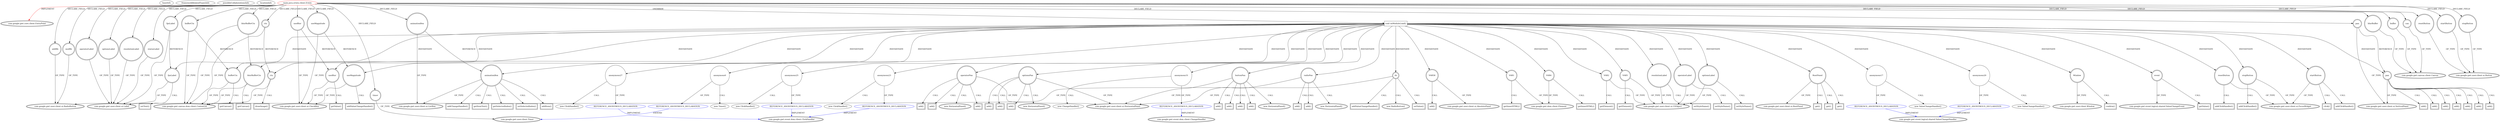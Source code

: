 digraph {
baseInfo[graphId=388,category="extension_graph",isAnonymous=false,possibleRelation=true]
frameworkRelatedTypesInfo[0="com.google.gwt.core.client.EntryPoint"]
possibleCollaborationsInfo[0="388~OVERRIDING_METHOD_DECLARATION-INSTANTIATION-~com.google.gwt.core.client.EntryPoint ~com.google.gwt.event.logical.shared.ValueChangeHandler ~false~true",1="388~OVERRIDING_METHOD_DECLARATION-INSTANTIATION-~com.google.gwt.core.client.EntryPoint ~com.google.gwt.event.dom.client.ClickHandler ~false~true",2="388~OVERRIDING_METHOD_DECLARATION-INSTANTIATION-~com.google.gwt.core.client.EntryPoint ~com.google.gwt.event.dom.client.ChangeHandler ~false~true",3="388~OVERRIDING_METHOD_DECLARATION-INSTANTIATION-~com.google.gwt.core.client.EntryPoint ~com.google.gwt.user.client.Timer ~false~true"]
locationInfo[projectName="Tok-Erwin",filePath="/Tok-Erwin/Erwin-master/src/main/java/erwin/client/Erwin.java",contextSignature="Erwin",graphId="388"]
0[label="main.java.erwin.client.Erwin",vertexType="ROOT_CLIENT_CLASS_DECLARATION",isFrameworkType=false,color=red]
1[label="com.google.gwt.core.client.EntryPoint",vertexType="FRAMEWORK_INTERFACE_TYPE",isFrameworkType=true,peripheries=2]
2[label="addRb",vertexType="FIELD_DECLARATION",isFrameworkType=true,peripheries=2,shape=circle]
3[label="com.google.gwt.user.client.ui.RadioButton",vertexType="FRAMEWORK_CLASS_TYPE",isFrameworkType=true,peripheries=2]
4[label="animationBox",vertexType="FIELD_DECLARATION",isFrameworkType=true,peripheries=2,shape=circle]
5[label="com.google.gwt.user.client.ui.ListBox",vertexType="FRAMEWORK_CLASS_TYPE",isFrameworkType=true,peripheries=2]
6[label="blurBuffer",vertexType="FIELD_DECLARATION",isFrameworkType=true,peripheries=2,shape=circle]
7[label="com.google.gwt.canvas.client.Canvas",vertexType="FRAMEWORK_CLASS_TYPE",isFrameworkType=true,peripheries=2]
8[label="blurBufferCtx",vertexType="FIELD_DECLARATION",isFrameworkType=true,peripheries=2,shape=circle]
9[label="com.google.gwt.canvas.dom.client.Context2d",vertexType="FRAMEWORK_CLASS_TYPE",isFrameworkType=true,peripheries=2]
10[label="buffer",vertexType="FIELD_DECLARATION",isFrameworkType=true,peripheries=2,shape=circle]
12[label="bufferCtx",vertexType="FIELD_DECLARATION",isFrameworkType=true,peripheries=2,shape=circle]
14[label="can",vertexType="FIELD_DECLARATION",isFrameworkType=true,peripheries=2,shape=circle]
16[label="ctx",vertexType="FIELD_DECLARATION",isFrameworkType=true,peripheries=2,shape=circle]
18[label="fpsLabel",vertexType="FIELD_DECLARATION",isFrameworkType=true,peripheries=2,shape=circle]
19[label="com.google.gwt.user.client.ui.Label",vertexType="FRAMEWORK_CLASS_TYPE",isFrameworkType=true,peripheries=2]
20[label="mulRb",vertexType="FIELD_DECLARATION",isFrameworkType=true,peripheries=2,shape=circle]
22[label="operatorLabel",vertexType="FIELD_DECLARATION",isFrameworkType=true,peripheries=2,shape=circle]
24[label="optionsLabel",vertexType="FIELD_DECLARATION",isFrameworkType=true,peripheries=2,shape=circle]
26[label="pan",vertexType="FIELD_DECLARATION",isFrameworkType=true,peripheries=2,shape=circle]
27[label="com.google.gwt.user.client.ui.VerticalPanel",vertexType="FRAMEWORK_CLASS_TYPE",isFrameworkType=true,peripheries=2]
28[label="resetButton",vertexType="FIELD_DECLARATION",isFrameworkType=true,peripheries=2,shape=circle]
29[label="com.google.gwt.user.client.ui.Button",vertexType="FRAMEWORK_CLASS_TYPE",isFrameworkType=true,peripheries=2]
30[label="resolutionLabel",vertexType="FIELD_DECLARATION",isFrameworkType=true,peripheries=2,shape=circle]
32[label="startButton",vertexType="FIELD_DECLARATION",isFrameworkType=true,peripheries=2,shape=circle]
34[label="statusLabel",vertexType="FIELD_DECLARATION",isFrameworkType=true,peripheries=2,shape=circle]
36[label="stopButton",vertexType="FIELD_DECLARATION",isFrameworkType=true,peripheries=2,shape=circle]
38[label="timer",vertexType="FIELD_DECLARATION",isFrameworkType=true,peripheries=2,shape=circle]
39[label="com.google.gwt.user.client.Timer",vertexType="FRAMEWORK_CLASS_TYPE",isFrameworkType=true,peripheries=2]
40[label="useBlur",vertexType="FIELD_DECLARATION",isFrameworkType=true,peripheries=2,shape=circle]
41[label="com.google.gwt.user.client.ui.CheckBox",vertexType="FRAMEWORK_CLASS_TYPE",isFrameworkType=true,peripheries=2]
42[label="useMagnitude",vertexType="FIELD_DECLARATION",isFrameworkType=true,peripheries=2,shape=circle]
44[label="void onModuleLoad()",vertexType="OVERRIDING_METHOD_DECLARATION",isFrameworkType=false,shape=box]
46[label="anonymous0",vertexType="VARIABLE_EXPRESION",isFrameworkType=false,shape=circle]
47[label="REFERENCE_ANONYMOUS_DECLARATION",vertexType="REFERENCE_ANONYMOUS_DECLARATION",isFrameworkType=false,color=blue]
45[label="new Timer()",vertexType="CONSTRUCTOR_CALL",isFrameworkType=false]
49[label="VAR1",vertexType="VARIABLE_EXPRESION",isFrameworkType=true,peripheries=2,shape=circle]
51[label="com.google.gwt.dom.client.Element",vertexType="FRAMEWORK_CLASS_TYPE",isFrameworkType=true,peripheries=2]
50[label="getInnerHTML()",vertexType="INSIDE_CALL",isFrameworkType=true,peripheries=2,shape=box]
52[label="VAR2",vertexType="VARIABLE_EXPRESION",isFrameworkType=true,peripheries=2,shape=circle]
54[label="com.google.gwt.user.client.ui.UIObject",vertexType="FRAMEWORK_CLASS_TYPE",isFrameworkType=true,peripheries=2]
53[label="getElement()",vertexType="INSIDE_CALL",isFrameworkType=true,peripheries=2,shape=box]
55[label="RootPanel",vertexType="VARIABLE_EXPRESION",isFrameworkType=true,peripheries=2,shape=circle]
57[label="com.google.gwt.user.client.ui.RootPanel",vertexType="FRAMEWORK_CLASS_TYPE",isFrameworkType=true,peripheries=2]
56[label="get()",vertexType="INSIDE_CALL",isFrameworkType=true,peripheries=2,shape=box]
58[label="VAR4",vertexType="VARIABLE_EXPRESION",isFrameworkType=true,peripheries=2,shape=circle]
59[label="getInnerHTML()",vertexType="INSIDE_CALL",isFrameworkType=true,peripheries=2,shape=box]
61[label="VAR5",vertexType="VARIABLE_EXPRESION",isFrameworkType=true,peripheries=2,shape=circle]
62[label="getElement()",vertexType="INSIDE_CALL",isFrameworkType=true,peripheries=2,shape=box]
65[label="get()",vertexType="INSIDE_CALL",isFrameworkType=true,peripheries=2,shape=box]
66[label="fpsLabel",vertexType="VARIABLE_EXPRESION",isFrameworkType=true,peripheries=2,shape=circle]
67[label="setText()",vertexType="INSIDE_CALL",isFrameworkType=true,peripheries=2,shape=box]
69[label="animationBox",vertexType="VARIABLE_EXPRESION",isFrameworkType=true,peripheries=2,shape=circle]
70[label="getItemText()",vertexType="INSIDE_CALL",isFrameworkType=true,peripheries=2,shape=box]
73[label="getSelectedIndex()",vertexType="INSIDE_CALL",isFrameworkType=true,peripheries=2,shape=box]
74[label="ctx",vertexType="VARIABLE_EXPRESION",isFrameworkType=true,peripheries=2,shape=circle]
75[label="drawImage()",vertexType="INSIDE_CALL",isFrameworkType=true,peripheries=2,shape=box]
77[label="useBlur",vertexType="VARIABLE_EXPRESION",isFrameworkType=true,peripheries=2,shape=circle]
78[label="getValue()",vertexType="INSIDE_CALL",isFrameworkType=true,peripheries=2,shape=box]
80[label="blurBufferCtx",vertexType="VARIABLE_EXPRESION",isFrameworkType=true,peripheries=2,shape=circle]
81[label="getCanvas()",vertexType="INSIDE_CALL",isFrameworkType=true,peripheries=2,shape=box]
83[label="bufferCtx",vertexType="VARIABLE_EXPRESION",isFrameworkType=true,peripheries=2,shape=circle]
84[label="getCanvas()",vertexType="INSIDE_CALL",isFrameworkType=true,peripheries=2,shape=box]
87[label="rb",vertexType="VARIABLE_EXPRESION",isFrameworkType=true,peripheries=2,shape=circle]
86[label="new RadioButton()",vertexType="CONSTRUCTOR_CALL",isFrameworkType=true,peripheries=2]
90[label="setValue()",vertexType="INSIDE_CALL",isFrameworkType=true,peripheries=2,shape=box]
92[label="addValueChangeHandler()",vertexType="INSIDE_CALL",isFrameworkType=true,peripheries=2,shape=box]
94[label="anonymous17",vertexType="VARIABLE_EXPRESION",isFrameworkType=false,shape=circle]
95[label="REFERENCE_ANONYMOUS_DECLARATION",vertexType="REFERENCE_ANONYMOUS_DECLARATION",isFrameworkType=false,color=blue]
96[label="com.google.gwt.event.logical.shared.ValueChangeHandler",vertexType="FRAMEWORK_INTERFACE_TYPE",isFrameworkType=true,peripheries=2]
93[label="new ValueChangeHandler()",vertexType="CONSTRUCTOR_CALL",isFrameworkType=false]
97[label="Window",vertexType="VARIABLE_EXPRESION",isFrameworkType=true,peripheries=2,shape=circle]
99[label="com.google.gwt.user.client.Window",vertexType="FRAMEWORK_CLASS_TYPE",isFrameworkType=true,peripheries=2]
98[label="confirm()",vertexType="INSIDE_CALL",isFrameworkType=true,peripheries=2,shape=box]
100[label="useMagnitude",vertexType="VARIABLE_EXPRESION",isFrameworkType=true,peripheries=2,shape=circle]
101[label="addValueChangeHandler()",vertexType="INSIDE_CALL",isFrameworkType=true,peripheries=2,shape=box]
104[label="anonymous20",vertexType="VARIABLE_EXPRESION",isFrameworkType=false,shape=circle]
105[label="REFERENCE_ANONYMOUS_DECLARATION",vertexType="REFERENCE_ANONYMOUS_DECLARATION",isFrameworkType=false,color=blue]
103[label="new ValueChangeHandler()",vertexType="CONSTRUCTOR_CALL",isFrameworkType=false]
107[label="event",vertexType="VARIABLE_EXPRESION",isFrameworkType=true,peripheries=2,shape=circle]
109[label="com.google.gwt.event.logical.shared.ValueChangeEvent",vertexType="FRAMEWORK_CLASS_TYPE",isFrameworkType=true,peripheries=2]
108[label="getValue()",vertexType="INSIDE_CALL",isFrameworkType=true,peripheries=2,shape=box]
110[label="startButton",vertexType="VARIABLE_EXPRESION",isFrameworkType=true,peripheries=2,shape=circle]
112[label="com.google.gwt.user.client.ui.FocusWidget",vertexType="FRAMEWORK_CLASS_TYPE",isFrameworkType=true,peripheries=2]
111[label="addClickHandler()",vertexType="INSIDE_CALL",isFrameworkType=true,peripheries=2,shape=box]
114[label="anonymous23",vertexType="VARIABLE_EXPRESION",isFrameworkType=false,shape=circle]
115[label="REFERENCE_ANONYMOUS_DECLARATION",vertexType="REFERENCE_ANONYMOUS_DECLARATION",isFrameworkType=false,color=blue]
116[label="com.google.gwt.event.dom.client.ClickHandler",vertexType="FRAMEWORK_INTERFACE_TYPE",isFrameworkType=true,peripheries=2]
113[label="new ClickHandler()",vertexType="CONSTRUCTOR_CALL",isFrameworkType=false]
117[label="stopButton",vertexType="VARIABLE_EXPRESION",isFrameworkType=true,peripheries=2,shape=circle]
118[label="addClickHandler()",vertexType="INSIDE_CALL",isFrameworkType=true,peripheries=2,shape=box]
121[label="anonymous25",vertexType="VARIABLE_EXPRESION",isFrameworkType=false,shape=circle]
122[label="REFERENCE_ANONYMOUS_DECLARATION",vertexType="REFERENCE_ANONYMOUS_DECLARATION",isFrameworkType=false,color=blue]
120[label="new ClickHandler()",vertexType="CONSTRUCTOR_CALL",isFrameworkType=false]
124[label="resetButton",vertexType="VARIABLE_EXPRESION",isFrameworkType=true,peripheries=2,shape=circle]
125[label="addClickHandler()",vertexType="INSIDE_CALL",isFrameworkType=true,peripheries=2,shape=box]
128[label="anonymous27",vertexType="VARIABLE_EXPRESION",isFrameworkType=false,shape=circle]
129[label="REFERENCE_ANONYMOUS_DECLARATION",vertexType="REFERENCE_ANONYMOUS_DECLARATION",isFrameworkType=false,color=blue]
127[label="new ClickHandler()",vertexType="CONSTRUCTOR_CALL",isFrameworkType=false]
132[label="setSelectedIndex()",vertexType="INSIDE_CALL",isFrameworkType=true,peripheries=2,shape=box]
134[label="addItem()",vertexType="INSIDE_CALL",isFrameworkType=true,peripheries=2,shape=box]
136[label="addChangeHandler()",vertexType="INSIDE_CALL",isFrameworkType=true,peripheries=2,shape=box]
138[label="anonymous31",vertexType="VARIABLE_EXPRESION",isFrameworkType=false,shape=circle]
139[label="REFERENCE_ANONYMOUS_DECLARATION",vertexType="REFERENCE_ANONYMOUS_DECLARATION",isFrameworkType=false,color=blue]
140[label="com.google.gwt.event.dom.client.ChangeHandler",vertexType="FRAMEWORK_INTERFACE_TYPE",isFrameworkType=true,peripheries=2]
137[label="new ChangeHandler()",vertexType="CONSTRUCTOR_CALL",isFrameworkType=false]
142[label="radioPan",vertexType="VARIABLE_EXPRESION",isFrameworkType=true,peripheries=2,shape=circle]
143[label="com.google.gwt.user.client.ui.HorizontalPanel",vertexType="FRAMEWORK_CLASS_TYPE",isFrameworkType=true,peripheries=2]
141[label="new HorizontalPanel()",vertexType="CONSTRUCTOR_CALL",isFrameworkType=true,peripheries=2]
144[label="resolutionLabel",vertexType="VARIABLE_EXPRESION",isFrameworkType=true,peripheries=2,shape=circle]
145[label="setStyleName()",vertexType="INSIDE_CALL",isFrameworkType=true,peripheries=2,shape=box]
148[label="add()",vertexType="INSIDE_CALL",isFrameworkType=true,peripheries=2,shape=box]
150[label="add()",vertexType="INSIDE_CALL",isFrameworkType=true,peripheries=2,shape=box]
152[label="operatorPan",vertexType="VARIABLE_EXPRESION",isFrameworkType=true,peripheries=2,shape=circle]
151[label="new HorizontalPanel()",vertexType="CONSTRUCTOR_CALL",isFrameworkType=true,peripheries=2]
154[label="operatorLabel",vertexType="VARIABLE_EXPRESION",isFrameworkType=true,peripheries=2,shape=circle]
155[label="setStyleName()",vertexType="INSIDE_CALL",isFrameworkType=true,peripheries=2,shape=box]
158[label="add()",vertexType="INSIDE_CALL",isFrameworkType=true,peripheries=2,shape=box]
160[label="add()",vertexType="INSIDE_CALL",isFrameworkType=true,peripheries=2,shape=box]
162[label="add()",vertexType="INSIDE_CALL",isFrameworkType=true,peripheries=2,shape=box]
164[label="optionsPan",vertexType="VARIABLE_EXPRESION",isFrameworkType=true,peripheries=2,shape=circle]
163[label="new HorizontalPanel()",vertexType="CONSTRUCTOR_CALL",isFrameworkType=true,peripheries=2]
166[label="optionsLabel",vertexType="VARIABLE_EXPRESION",isFrameworkType=true,peripheries=2,shape=circle]
167[label="setStyleName()",vertexType="INSIDE_CALL",isFrameworkType=true,peripheries=2,shape=box]
170[label="add()",vertexType="INSIDE_CALL",isFrameworkType=true,peripheries=2,shape=box]
172[label="add()",vertexType="INSIDE_CALL",isFrameworkType=true,peripheries=2,shape=box]
174[label="add()",vertexType="INSIDE_CALL",isFrameworkType=true,peripheries=2,shape=box]
176[label="buttonPan",vertexType="VARIABLE_EXPRESION",isFrameworkType=true,peripheries=2,shape=circle]
175[label="new HorizontalPanel()",vertexType="CONSTRUCTOR_CALL",isFrameworkType=true,peripheries=2]
179[label="add()",vertexType="INSIDE_CALL",isFrameworkType=true,peripheries=2,shape=box]
181[label="add()",vertexType="INSIDE_CALL",isFrameworkType=true,peripheries=2,shape=box]
183[label="add()",vertexType="INSIDE_CALL",isFrameworkType=true,peripheries=2,shape=box]
185[label="add()",vertexType="INSIDE_CALL",isFrameworkType=true,peripheries=2,shape=box]
186[label="pan",vertexType="VARIABLE_EXPRESION",isFrameworkType=true,peripheries=2,shape=circle]
187[label="add()",vertexType="INSIDE_CALL",isFrameworkType=true,peripheries=2,shape=box]
190[label="add()",vertexType="INSIDE_CALL",isFrameworkType=true,peripheries=2,shape=box]
192[label="add()",vertexType="INSIDE_CALL",isFrameworkType=true,peripheries=2,shape=box]
194[label="add()",vertexType="INSIDE_CALL",isFrameworkType=true,peripheries=2,shape=box]
196[label="add()",vertexType="INSIDE_CALL",isFrameworkType=true,peripheries=2,shape=box]
198[label="add()",vertexType="INSIDE_CALL",isFrameworkType=true,peripheries=2,shape=box]
200[label="add()",vertexType="INSIDE_CALL",isFrameworkType=true,peripheries=2,shape=box]
201[label="VAR58",vertexType="VARIABLE_EXPRESION",isFrameworkType=true,peripheries=2,shape=circle]
203[label="com.google.gwt.user.client.ui.AbsolutePanel",vertexType="FRAMEWORK_CLASS_TYPE",isFrameworkType=true,peripheries=2]
202[label="add()",vertexType="INSIDE_CALL",isFrameworkType=true,peripheries=2,shape=box]
205[label="get()",vertexType="INSIDE_CALL",isFrameworkType=true,peripheries=2,shape=box]
207[label="click()",vertexType="INSIDE_CALL",isFrameworkType=true,peripheries=2,shape=box]
0->1[label="IMPLEMENT",color=red]
0->2[label="DECLARE_FIELD"]
2->3[label="OF_TYPE"]
0->4[label="DECLARE_FIELD"]
4->5[label="OF_TYPE"]
0->6[label="DECLARE_FIELD"]
6->7[label="OF_TYPE"]
0->8[label="DECLARE_FIELD"]
8->9[label="OF_TYPE"]
0->10[label="DECLARE_FIELD"]
10->7[label="OF_TYPE"]
0->12[label="DECLARE_FIELD"]
12->9[label="OF_TYPE"]
0->14[label="DECLARE_FIELD"]
14->7[label="OF_TYPE"]
0->16[label="DECLARE_FIELD"]
16->9[label="OF_TYPE"]
0->18[label="DECLARE_FIELD"]
18->19[label="OF_TYPE"]
0->20[label="DECLARE_FIELD"]
20->3[label="OF_TYPE"]
0->22[label="DECLARE_FIELD"]
22->19[label="OF_TYPE"]
0->24[label="DECLARE_FIELD"]
24->19[label="OF_TYPE"]
0->26[label="DECLARE_FIELD"]
26->27[label="OF_TYPE"]
0->28[label="DECLARE_FIELD"]
28->29[label="OF_TYPE"]
0->30[label="DECLARE_FIELD"]
30->19[label="OF_TYPE"]
0->32[label="DECLARE_FIELD"]
32->29[label="OF_TYPE"]
0->34[label="DECLARE_FIELD"]
34->19[label="OF_TYPE"]
0->36[label="DECLARE_FIELD"]
36->29[label="OF_TYPE"]
0->38[label="DECLARE_FIELD"]
38->39[label="OF_TYPE"]
0->40[label="DECLARE_FIELD"]
40->41[label="OF_TYPE"]
0->42[label="DECLARE_FIELD"]
42->41[label="OF_TYPE"]
0->44[label="OVERRIDE"]
44->46[label="INSTANTIATE"]
47->39[label="EXTEND",color=blue]
46->47[label="OF_TYPE"]
46->45[label="CALL"]
44->49[label="INSTANTIATE"]
49->51[label="OF_TYPE"]
49->50[label="CALL"]
44->52[label="INSTANTIATE"]
52->54[label="OF_TYPE"]
52->53[label="CALL"]
44->55[label="INSTANTIATE"]
55->57[label="OF_TYPE"]
55->56[label="CALL"]
44->58[label="INSTANTIATE"]
58->51[label="OF_TYPE"]
58->59[label="CALL"]
44->61[label="INSTANTIATE"]
61->54[label="OF_TYPE"]
61->62[label="CALL"]
55->65[label="CALL"]
44->66[label="INSTANTIATE"]
18->66[label="REFERENCE"]
66->19[label="OF_TYPE"]
66->67[label="CALL"]
44->69[label="INSTANTIATE"]
4->69[label="REFERENCE"]
69->5[label="OF_TYPE"]
69->70[label="CALL"]
69->73[label="CALL"]
44->74[label="INSTANTIATE"]
16->74[label="REFERENCE"]
74->9[label="OF_TYPE"]
74->75[label="CALL"]
44->77[label="INSTANTIATE"]
40->77[label="REFERENCE"]
77->41[label="OF_TYPE"]
77->78[label="CALL"]
44->80[label="INSTANTIATE"]
8->80[label="REFERENCE"]
80->9[label="OF_TYPE"]
80->81[label="CALL"]
44->83[label="INSTANTIATE"]
12->83[label="REFERENCE"]
83->9[label="OF_TYPE"]
83->84[label="CALL"]
44->87[label="INSTANTIATE"]
87->3[label="OF_TYPE"]
87->86[label="CALL"]
87->90[label="CALL"]
87->92[label="CALL"]
44->94[label="INSTANTIATE"]
95->96[label="IMPLEMENT",color=blue]
94->95[label="OF_TYPE"]
94->93[label="CALL"]
44->97[label="INSTANTIATE"]
97->99[label="OF_TYPE"]
97->98[label="CALL"]
44->100[label="INSTANTIATE"]
42->100[label="REFERENCE"]
100->41[label="OF_TYPE"]
100->101[label="CALL"]
44->104[label="INSTANTIATE"]
105->96[label="IMPLEMENT",color=blue]
104->105[label="OF_TYPE"]
104->103[label="CALL"]
44->107[label="INSTANTIATE"]
107->109[label="OF_TYPE"]
107->108[label="CALL"]
44->110[label="INSTANTIATE"]
110->112[label="OF_TYPE"]
110->111[label="CALL"]
44->114[label="INSTANTIATE"]
115->116[label="IMPLEMENT",color=blue]
114->115[label="OF_TYPE"]
114->113[label="CALL"]
44->117[label="INSTANTIATE"]
117->112[label="OF_TYPE"]
117->118[label="CALL"]
44->121[label="INSTANTIATE"]
122->116[label="IMPLEMENT",color=blue]
121->122[label="OF_TYPE"]
121->120[label="CALL"]
44->124[label="INSTANTIATE"]
124->112[label="OF_TYPE"]
124->125[label="CALL"]
44->128[label="INSTANTIATE"]
129->116[label="IMPLEMENT",color=blue]
128->129[label="OF_TYPE"]
128->127[label="CALL"]
69->132[label="CALL"]
69->134[label="CALL"]
69->136[label="CALL"]
44->138[label="INSTANTIATE"]
139->140[label="IMPLEMENT",color=blue]
138->139[label="OF_TYPE"]
138->137[label="CALL"]
44->142[label="INSTANTIATE"]
142->143[label="OF_TYPE"]
142->141[label="CALL"]
44->144[label="INSTANTIATE"]
144->54[label="OF_TYPE"]
144->145[label="CALL"]
142->148[label="CALL"]
142->150[label="CALL"]
44->152[label="INSTANTIATE"]
152->143[label="OF_TYPE"]
152->151[label="CALL"]
44->154[label="INSTANTIATE"]
154->54[label="OF_TYPE"]
154->155[label="CALL"]
152->158[label="CALL"]
152->160[label="CALL"]
152->162[label="CALL"]
44->164[label="INSTANTIATE"]
164->143[label="OF_TYPE"]
164->163[label="CALL"]
44->166[label="INSTANTIATE"]
166->54[label="OF_TYPE"]
166->167[label="CALL"]
164->170[label="CALL"]
164->172[label="CALL"]
164->174[label="CALL"]
44->176[label="INSTANTIATE"]
176->143[label="OF_TYPE"]
176->175[label="CALL"]
176->179[label="CALL"]
176->181[label="CALL"]
176->183[label="CALL"]
176->185[label="CALL"]
44->186[label="INSTANTIATE"]
26->186[label="REFERENCE"]
186->27[label="OF_TYPE"]
186->187[label="CALL"]
186->190[label="CALL"]
186->192[label="CALL"]
186->194[label="CALL"]
186->196[label="CALL"]
186->198[label="CALL"]
186->200[label="CALL"]
44->201[label="INSTANTIATE"]
201->203[label="OF_TYPE"]
201->202[label="CALL"]
55->205[label="CALL"]
110->207[label="CALL"]
}
